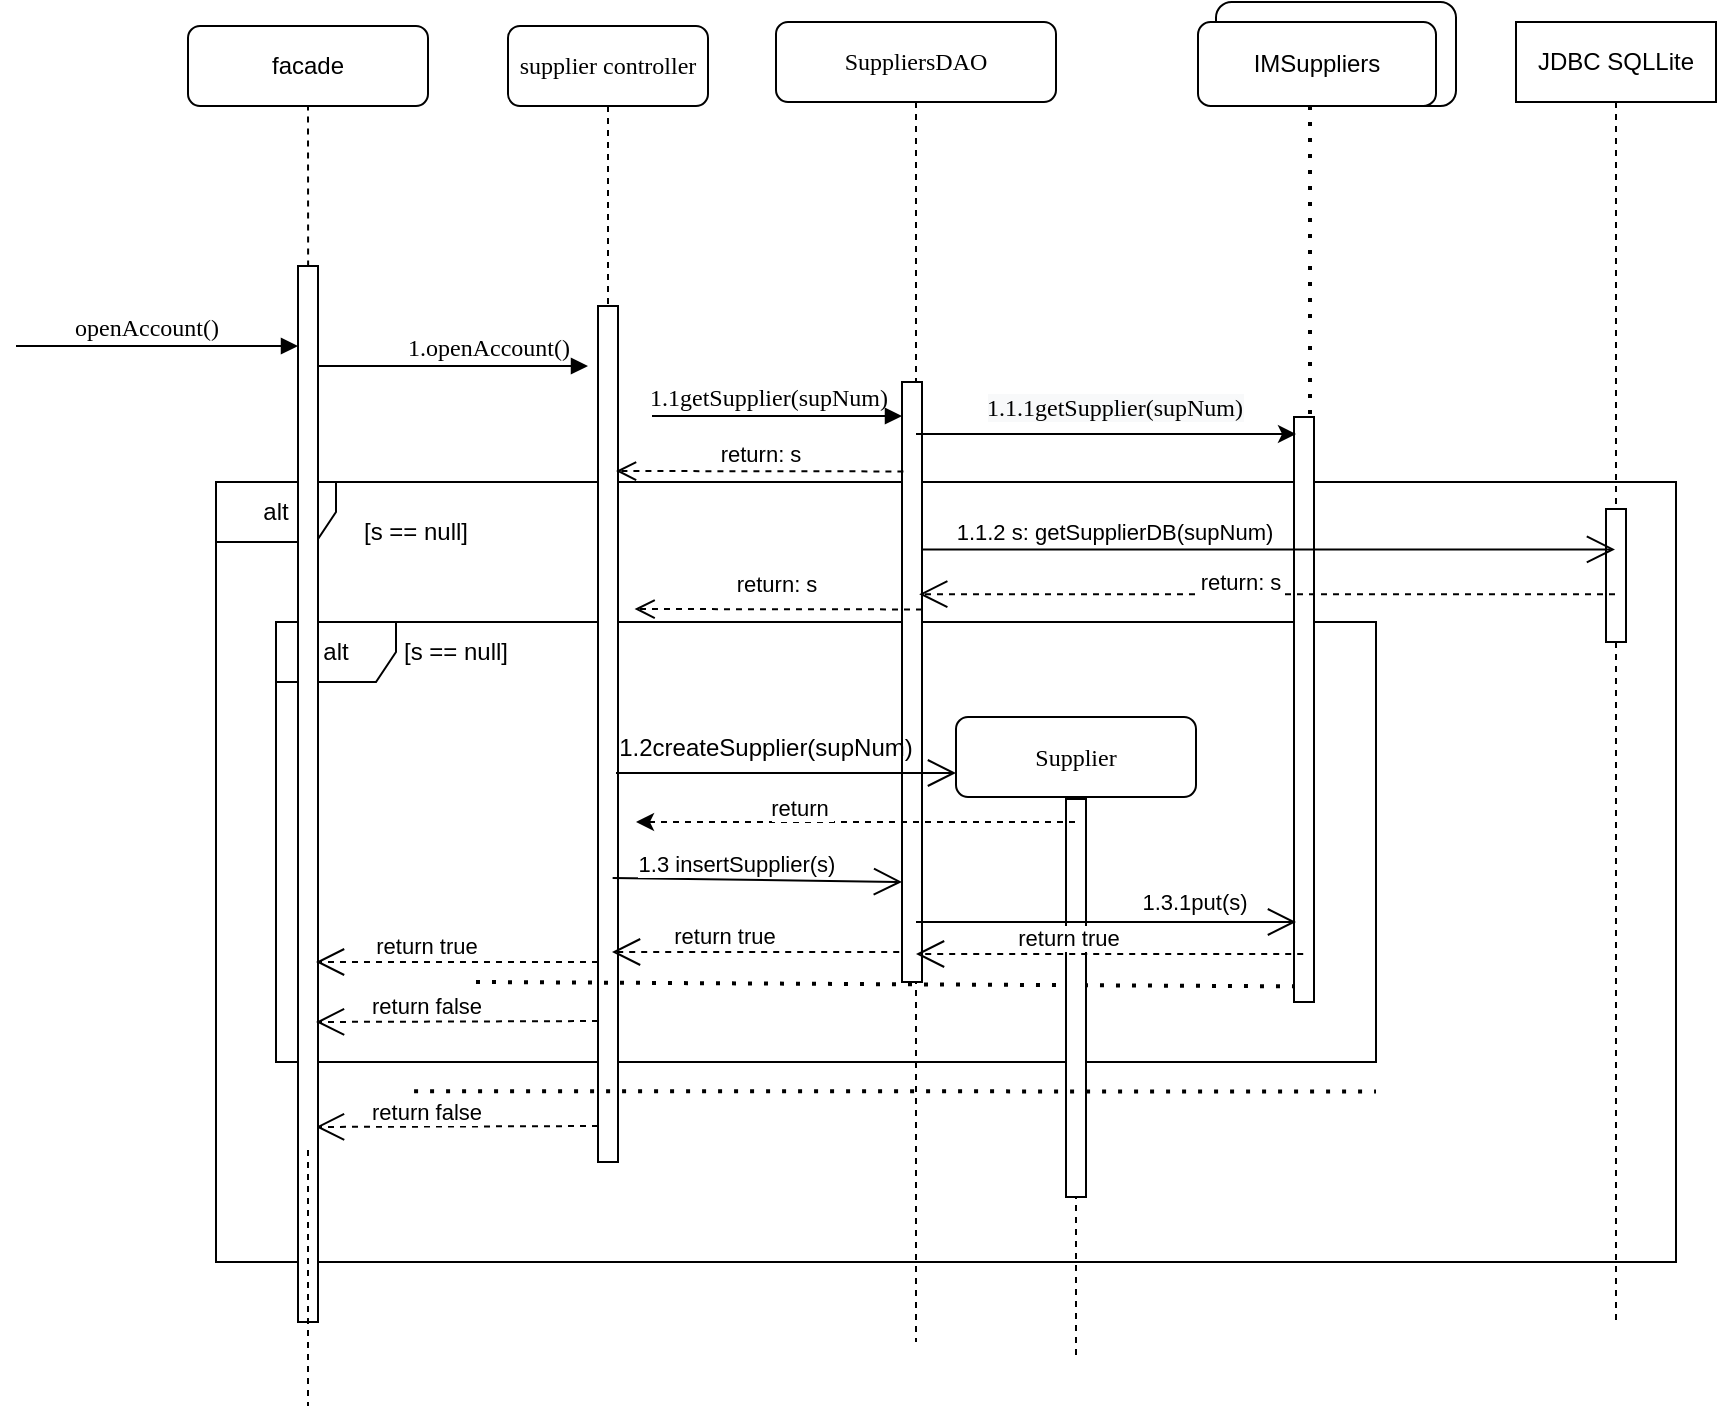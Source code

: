 <mxfile version="18.0.1" type="device" pages="2"><diagram name="Page-1" id="13e1069c-82ec-6db2-03f1-153e76fe0fe0"><mxGraphModel dx="1887" dy="1165" grid="1" gridSize="10" guides="1" tooltips="1" connect="1" arrows="1" fold="1" page="1" pageScale="1" pageWidth="1100" pageHeight="850" background="none" math="0" shadow="0"><root><mxCell id="0"/><mxCell id="1" parent="0"/><mxCell id="58ibXWCXK9CDUc-ZtWxt-2" value="" style="rounded=1;whiteSpace=wrap;html=1;" parent="1" vertex="1"><mxGeometry x="620" y="40" width="120" height="52" as="geometry"/></mxCell><mxCell id="_qRitkPvZZlxAyNF8IaX-2" value="alt" style="shape=umlFrame;whiteSpace=wrap;html=1;" parent="1" vertex="1"><mxGeometry x="120" y="280" width="730" height="390" as="geometry"/></mxCell><mxCell id="qiJSYdAQmhWg0Jd5__hP-11" value="alt" style="shape=umlFrame;whiteSpace=wrap;html=1;" parent="1" vertex="1"><mxGeometry x="150" y="350" width="550" height="220" as="geometry"/></mxCell><mxCell id="7baba1c4bc27f4b0-4" value="supplier controller" style="shape=umlLifeline;perimeter=lifelinePerimeter;whiteSpace=wrap;html=1;container=1;collapsible=0;recursiveResize=0;outlineConnect=0;rounded=1;shadow=0;comic=0;labelBackgroundColor=none;strokeWidth=1;fontFamily=Verdana;fontSize=12;align=center;" parent="1" vertex="1"><mxGeometry x="266" y="52" width="100" height="550" as="geometry"/></mxCell><mxCell id="_qRitkPvZZlxAyNF8IaX-51" value="" style="endArrow=open;endFill=1;endSize=12;html=1;rounded=0;dashed=1;exitX=0.46;exitY=0.918;exitDx=0;exitDy=0;exitPerimeter=0;" parent="7baba1c4bc27f4b0-4" edge="1"><mxGeometry width="160" relative="1" as="geometry"><mxPoint x="45" y="550.005" as="sourcePoint"/><mxPoint x="-96" y="550.49" as="targetPoint"/></mxGeometry></mxCell><mxCell id="_qRitkPvZZlxAyNF8IaX-52" value="return false" style="edgeLabel;html=1;align=center;verticalAlign=middle;resizable=0;points=[];" parent="_qRitkPvZZlxAyNF8IaX-51" vertex="1" connectable="0"><mxGeometry x="0.217" y="-8" relative="1" as="geometry"><mxPoint as="offset"/></mxGeometry></mxCell><mxCell id="7baba1c4bc27f4b0-16" value="" style="html=1;points=[];perimeter=orthogonalPerimeter;rounded=0;shadow=0;comic=0;labelBackgroundColor=none;strokeWidth=1;fontFamily=Verdana;fontSize=12;align=center;" parent="1" vertex="1"><mxGeometry x="311" y="192" width="10" height="428" as="geometry"/></mxCell><mxCell id="7baba1c4bc27f4b0-5" value="SuppliersDAO" style="shape=umlLifeline;perimeter=lifelinePerimeter;whiteSpace=wrap;html=1;container=1;collapsible=0;recursiveResize=0;outlineConnect=0;rounded=1;shadow=0;comic=0;labelBackgroundColor=none;strokeWidth=1;fontFamily=Verdana;fontSize=12;align=center;" parent="1" vertex="1"><mxGeometry x="400" y="50" width="140" height="660" as="geometry"/></mxCell><mxCell id="7baba1c4bc27f4b0-19" value="" style="html=1;points=[];perimeter=orthogonalPerimeter;rounded=0;shadow=0;comic=0;labelBackgroundColor=none;strokeWidth=1;fontFamily=Verdana;fontSize=12;align=center;" parent="7baba1c4bc27f4b0-5" vertex="1"><mxGeometry x="63" y="180" width="10" height="300" as="geometry"/></mxCell><mxCell id="_qRitkPvZZlxAyNF8IaX-4" value="return: s" style="html=1;verticalAlign=bottom;endArrow=open;dashed=1;endSize=8;rounded=0;exitX=0.071;exitY=0.174;exitDx=0;exitDy=0;exitPerimeter=0;" parent="7baba1c4bc27f4b0-5" edge="1"><mxGeometry relative="1" as="geometry"><mxPoint x="63.71" y="224.715" as="sourcePoint"/><mxPoint x="-80" y="224.5" as="targetPoint"/></mxGeometry></mxCell><mxCell id="qiJSYdAQmhWg0Jd5__hP-10" value="1.1getSupplier(supNum)" style="html=1;verticalAlign=bottom;endArrow=block;labelBackgroundColor=none;fontFamily=Verdana;fontSize=12;edgeStyle=elbowEdgeStyle;elbow=vertical;" parent="7baba1c4bc27f4b0-5" edge="1"><mxGeometry x="-0.079" relative="1" as="geometry"><mxPoint x="-62" y="197" as="sourcePoint"/><mxPoint x="63" y="196.63" as="targetPoint"/><mxPoint as="offset"/></mxGeometry></mxCell><mxCell id="_qRitkPvZZlxAyNF8IaX-36" value="return: s" style="html=1;verticalAlign=bottom;endArrow=open;dashed=1;endSize=8;rounded=0;exitX=0.071;exitY=0.174;exitDx=0;exitDy=0;exitPerimeter=0;" parent="7baba1c4bc27f4b0-5" edge="1"><mxGeometry x="0.016" y="-4" relative="1" as="geometry"><mxPoint x="73.0" y="293.715" as="sourcePoint"/><mxPoint x="-70.71" y="293.5" as="targetPoint"/><mxPoint as="offset"/></mxGeometry></mxCell><mxCell id="qiJSYdAQmhWg0Jd5__hP-7" value="openAccount()" style="html=1;verticalAlign=bottom;endArrow=block;labelBackgroundColor=none;fontFamily=Verdana;fontSize=12;edgeStyle=elbowEdgeStyle;elbow=vertical;" parent="1" target="3am9RPE8IOmOBwY_hUqz-5" edge="1"><mxGeometry x="-0.079" relative="1" as="geometry"><mxPoint x="20" y="212" as="sourcePoint"/><mxPoint x="151" y="242.08" as="targetPoint"/><mxPoint as="offset"/><Array as="points"><mxPoint x="66" y="212"/><mxPoint x="96" y="228"/></Array></mxGeometry></mxCell><mxCell id="3am9RPE8IOmOBwY_hUqz-2" value="facade" style="rounded=1;whiteSpace=wrap;html=1;" parent="1" vertex="1"><mxGeometry x="106" y="52" width="120" height="40" as="geometry"/></mxCell><mxCell id="3am9RPE8IOmOBwY_hUqz-4" value="" style="endArrow=none;dashed=1;html=1;rounded=0;entryX=0.5;entryY=1;entryDx=0;entryDy=0;exitX=0.546;exitY=0.989;exitDx=0;exitDy=0;exitPerimeter=0;startArrow=none;" parent="1" source="3am9RPE8IOmOBwY_hUqz-5" target="3am9RPE8IOmOBwY_hUqz-2" edge="1"><mxGeometry width="50" height="50" relative="1" as="geometry"><mxPoint x="36" y="282" as="sourcePoint"/><mxPoint x="86" y="232" as="targetPoint"/></mxGeometry></mxCell><mxCell id="3am9RPE8IOmOBwY_hUqz-5" value="" style="html=1;points=[];perimeter=orthogonalPerimeter;rounded=0;shadow=0;comic=0;labelBackgroundColor=none;strokeWidth=1;fontFamily=Verdana;fontSize=12;align=center;" parent="1" vertex="1"><mxGeometry x="161" y="172" width="10" height="528" as="geometry"/></mxCell><mxCell id="3am9RPE8IOmOBwY_hUqz-6" value="" style="endArrow=none;dashed=1;html=1;rounded=0;entryX=0.5;entryY=1;entryDx=0;entryDy=0;" parent="1" edge="1"><mxGeometry width="50" height="50" relative="1" as="geometry"><mxPoint x="166" y="614" as="sourcePoint"/><mxPoint x="166" y="742" as="targetPoint"/></mxGeometry></mxCell><mxCell id="3am9RPE8IOmOBwY_hUqz-7" value="1.openAccount()" style="html=1;verticalAlign=bottom;endArrow=block;labelBackgroundColor=none;fontFamily=Verdana;fontSize=12;edgeStyle=elbowEdgeStyle;elbow=vertical;" parent="1" source="3am9RPE8IOmOBwY_hUqz-5" edge="1"><mxGeometry x="0.259" relative="1" as="geometry"><mxPoint x="171" y="232" as="sourcePoint"/><mxPoint x="306" y="222" as="targetPoint"/><mxPoint as="offset"/><Array as="points"><mxPoint x="171" y="222"/></Array></mxGeometry></mxCell><mxCell id="CHIJ8RfYEgS4CpfSAj5r-2" value="IMSuppliers" style="rounded=1;whiteSpace=wrap;html=1;" parent="1" vertex="1"><mxGeometry x="611" y="50" width="119" height="42" as="geometry"/></mxCell><mxCell id="CHIJ8RfYEgS4CpfSAj5r-4" value="" style="endArrow=none;dashed=1;html=1;dashPattern=1 3;strokeWidth=2;rounded=0;entryX=1;entryY=0.435;entryDx=0;entryDy=0;entryPerimeter=0;" parent="1" edge="1"><mxGeometry width="50" height="50" relative="1" as="geometry"><mxPoint x="250" y="530" as="sourcePoint"/><mxPoint x="669" y="532.23" as="targetPoint"/></mxGeometry></mxCell><mxCell id="_qRitkPvZZlxAyNF8IaX-8" value="Supplier" style="shape=umlLifeline;perimeter=lifelinePerimeter;whiteSpace=wrap;html=1;container=1;collapsible=0;recursiveResize=0;outlineConnect=0;rounded=1;shadow=0;comic=0;labelBackgroundColor=none;strokeWidth=1;fontFamily=Verdana;fontSize=12;align=center;" parent="1" vertex="1"><mxGeometry x="490" y="397.5" width="120" height="319" as="geometry"/></mxCell><mxCell id="_qRitkPvZZlxAyNF8IaX-9" value="" style="html=1;points=[];perimeter=orthogonalPerimeter;rounded=0;shadow=0;comic=0;labelBackgroundColor=none;strokeWidth=1;fontFamily=Verdana;fontSize=12;align=center;" parent="_qRitkPvZZlxAyNF8IaX-8" vertex="1"><mxGeometry x="55" y="41" width="10" height="199" as="geometry"/></mxCell><mxCell id="_qRitkPvZZlxAyNF8IaX-15" value="" style="rounded=0;whiteSpace=wrap;html=1;" parent="1" vertex="1"><mxGeometry x="659" y="247.5" width="10" height="292.5" as="geometry"/></mxCell><mxCell id="_qRitkPvZZlxAyNF8IaX-16" value="" style="endArrow=none;dashed=1;html=1;dashPattern=1 3;strokeWidth=2;rounded=0;exitX=0.5;exitY=1;exitDx=0;exitDy=0;" parent="1" edge="1"><mxGeometry width="50" height="50" relative="1" as="geometry"><mxPoint x="667" y="92" as="sourcePoint"/><mxPoint x="667" y="247.5" as="targetPoint"/></mxGeometry></mxCell><mxCell id="_qRitkPvZZlxAyNF8IaX-17" value="" style="endArrow=classic;html=1;rounded=0;" parent="1" source="7baba1c4bc27f4b0-5" edge="1"><mxGeometry width="50" height="50" relative="1" as="geometry"><mxPoint x="475.47" y="284.3" as="sourcePoint"/><mxPoint x="660" y="256" as="targetPoint"/></mxGeometry></mxCell><mxCell id="_qRitkPvZZlxAyNF8IaX-18" value="&lt;span style=&quot;font-family: Verdana; font-size: 12px; background-color: rgb(248, 249, 250);&quot;&gt;1.1.1getSupplier(supNum)&lt;/span&gt;" style="edgeLabel;html=1;align=center;verticalAlign=middle;resizable=0;points=[];" parent="_qRitkPvZZlxAyNF8IaX-17" vertex="1" connectable="0"><mxGeometry x="0.14" y="6" relative="1" as="geometry"><mxPoint x="-10" y="-7" as="offset"/></mxGeometry></mxCell><mxCell id="_qRitkPvZZlxAyNF8IaX-12" value="" style="endArrow=none;dashed=1;html=1;dashPattern=1 3;strokeWidth=2;rounded=0;exitX=-0.002;exitY=0.711;exitDx=0;exitDy=0;exitPerimeter=0;" parent="1" edge="1"><mxGeometry width="50" height="50" relative="1" as="geometry"><mxPoint x="219.04" y="584.635" as="sourcePoint"/><mxPoint x="700" y="584.72" as="targetPoint"/></mxGeometry></mxCell><mxCell id="_qRitkPvZZlxAyNF8IaX-24" value="[s == null]" style="text;html=1;strokeColor=none;fillColor=none;align=center;verticalAlign=middle;whiteSpace=wrap;rounded=0;" parent="1" vertex="1"><mxGeometry x="210" y="350" width="60" height="30" as="geometry"/></mxCell><mxCell id="_qRitkPvZZlxAyNF8IaX-25" value="" style="endArrow=open;endFill=1;endSize=12;html=1;rounded=0;" parent="1" edge="1"><mxGeometry width="160" relative="1" as="geometry"><mxPoint x="320" y="425.5" as="sourcePoint"/><mxPoint x="490" y="425.5" as="targetPoint"/></mxGeometry></mxCell><mxCell id="_qRitkPvZZlxAyNF8IaX-26" value="1.2createSupplier(supNum)" style="text;html=1;strokeColor=none;fillColor=none;align=center;verticalAlign=middle;whiteSpace=wrap;rounded=0;" parent="1" vertex="1"><mxGeometry x="330" y="397.5" width="130" height="30" as="geometry"/></mxCell><mxCell id="_qRitkPvZZlxAyNF8IaX-28" value="" style="endArrow=classic;html=1;rounded=0;dashed=1;" parent="1" source="_qRitkPvZZlxAyNF8IaX-8" edge="1"><mxGeometry width="50" height="50" relative="1" as="geometry"><mxPoint x="340" y="415.5" as="sourcePoint"/><mxPoint x="330" y="450" as="targetPoint"/></mxGeometry></mxCell><mxCell id="_qRitkPvZZlxAyNF8IaX-30" value="return&amp;nbsp;" style="edgeLabel;html=1;align=center;verticalAlign=middle;resizable=0;points=[];" parent="_qRitkPvZZlxAyNF8IaX-28" vertex="1" connectable="0"><mxGeometry x="0.249" y="-7" relative="1" as="geometry"><mxPoint as="offset"/></mxGeometry></mxCell><mxCell id="_qRitkPvZZlxAyNF8IaX-37" value="" style="endArrow=open;endFill=1;endSize=12;html=1;rounded=0;" parent="1" edge="1"><mxGeometry width="160" relative="1" as="geometry"><mxPoint x="318.324" y="478" as="sourcePoint"/><mxPoint x="463" y="480" as="targetPoint"/></mxGeometry></mxCell><mxCell id="_qRitkPvZZlxAyNF8IaX-38" value="1.3 insertSupplier(s)" style="edgeLabel;html=1;align=center;verticalAlign=middle;resizable=0;points=[];" parent="_qRitkPvZZlxAyNF8IaX-37" vertex="1" connectable="0"><mxGeometry x="-0.264" y="9" relative="1" as="geometry"><mxPoint x="8" y="1" as="offset"/></mxGeometry></mxCell><mxCell id="_qRitkPvZZlxAyNF8IaX-39" value="" style="endArrow=open;endFill=1;endSize=12;html=1;rounded=0;" parent="1" source="7baba1c4bc27f4b0-5" edge="1"><mxGeometry width="160" relative="1" as="geometry"><mxPoint x="450" y="380" as="sourcePoint"/><mxPoint x="660" y="500" as="targetPoint"/></mxGeometry></mxCell><mxCell id="_qRitkPvZZlxAyNF8IaX-40" value="1.3.1put(s)" style="edgeLabel;html=1;align=center;verticalAlign=middle;resizable=0;points=[];" parent="_qRitkPvZZlxAyNF8IaX-39" vertex="1" connectable="0"><mxGeometry x="0.462" y="10" relative="1" as="geometry"><mxPoint as="offset"/></mxGeometry></mxCell><mxCell id="_qRitkPvZZlxAyNF8IaX-43" value="" style="endArrow=open;endFill=1;endSize=12;html=1;rounded=0;dashed=1;exitX=0.46;exitY=0.918;exitDx=0;exitDy=0;exitPerimeter=0;" parent="1" source="_qRitkPvZZlxAyNF8IaX-15" edge="1"><mxGeometry width="160" relative="1" as="geometry"><mxPoint x="420" y="500" as="sourcePoint"/><mxPoint x="470" y="516" as="targetPoint"/></mxGeometry></mxCell><mxCell id="_qRitkPvZZlxAyNF8IaX-44" value="return true" style="edgeLabel;html=1;align=center;verticalAlign=middle;resizable=0;points=[];" parent="_qRitkPvZZlxAyNF8IaX-43" vertex="1" connectable="0"><mxGeometry x="0.217" y="-8" relative="1" as="geometry"><mxPoint as="offset"/></mxGeometry></mxCell><mxCell id="_qRitkPvZZlxAyNF8IaX-45" value="" style="endArrow=open;endFill=1;endSize=12;html=1;rounded=0;dashed=1;exitX=0.46;exitY=0.918;exitDx=0;exitDy=0;exitPerimeter=0;" parent="1" edge="1"><mxGeometry width="160" relative="1" as="geometry"><mxPoint x="461.6" y="515.015" as="sourcePoint"/><mxPoint x="318" y="515" as="targetPoint"/></mxGeometry></mxCell><mxCell id="_qRitkPvZZlxAyNF8IaX-46" value="return true" style="edgeLabel;html=1;align=center;verticalAlign=middle;resizable=0;points=[];" parent="_qRitkPvZZlxAyNF8IaX-45" vertex="1" connectable="0"><mxGeometry x="0.217" y="-8" relative="1" as="geometry"><mxPoint as="offset"/></mxGeometry></mxCell><mxCell id="_qRitkPvZZlxAyNF8IaX-47" value="" style="endArrow=open;endFill=1;endSize=12;html=1;rounded=0;dashed=1;exitX=0.46;exitY=0.918;exitDx=0;exitDy=0;exitPerimeter=0;" parent="1" edge="1"><mxGeometry width="160" relative="1" as="geometry"><mxPoint x="311.0" y="520.015" as="sourcePoint"/><mxPoint x="170" y="520" as="targetPoint"/></mxGeometry></mxCell><mxCell id="_qRitkPvZZlxAyNF8IaX-48" value="return true" style="edgeLabel;html=1;align=center;verticalAlign=middle;resizable=0;points=[];" parent="_qRitkPvZZlxAyNF8IaX-47" vertex="1" connectable="0"><mxGeometry x="0.217" y="-8" relative="1" as="geometry"><mxPoint as="offset"/></mxGeometry></mxCell><mxCell id="_qRitkPvZZlxAyNF8IaX-49" value="" style="endArrow=open;endFill=1;endSize=12;html=1;rounded=0;dashed=1;exitX=0.46;exitY=0.918;exitDx=0;exitDy=0;exitPerimeter=0;" parent="1" edge="1"><mxGeometry width="160" relative="1" as="geometry"><mxPoint x="311.0" y="549.515" as="sourcePoint"/><mxPoint x="170" y="550" as="targetPoint"/></mxGeometry></mxCell><mxCell id="_qRitkPvZZlxAyNF8IaX-50" value="return false" style="edgeLabel;html=1;align=center;verticalAlign=middle;resizable=0;points=[];" parent="_qRitkPvZZlxAyNF8IaX-49" vertex="1" connectable="0"><mxGeometry x="0.217" y="-8" relative="1" as="geometry"><mxPoint as="offset"/></mxGeometry></mxCell><mxCell id="_XRKJJJJaYl26wnNHL1j-2" value="JDBC SQLLite" style="shape=umlLifeline;perimeter=lifelinePerimeter;whiteSpace=wrap;html=1;container=1;collapsible=0;recursiveResize=0;outlineConnect=0;" parent="1" vertex="1"><mxGeometry x="770" y="50" width="100" height="650" as="geometry"/></mxCell><mxCell id="_XRKJJJJaYl26wnNHL1j-3" value="" style="html=1;points=[];perimeter=orthogonalPerimeter;" parent="_XRKJJJJaYl26wnNHL1j-2" vertex="1"><mxGeometry x="45" y="243.5" width="10" height="66.5" as="geometry"/></mxCell><mxCell id="_XRKJJJJaYl26wnNHL1j-4" value="" style="endArrow=open;endFill=1;endSize=12;html=1;rounded=0;exitX=1.02;exitY=0.279;exitDx=0;exitDy=0;exitPerimeter=0;" parent="1" source="7baba1c4bc27f4b0-19" target="_XRKJJJJaYl26wnNHL1j-2" edge="1"><mxGeometry width="160" relative="1" as="geometry"><mxPoint x="350" y="530" as="sourcePoint"/><mxPoint x="510" y="530" as="targetPoint"/></mxGeometry></mxCell><mxCell id="_XRKJJJJaYl26wnNHL1j-5" value="&lt;span style=&quot;text-align: left;&quot;&gt;1.1.2 s: getSupplierDB(supNum)&lt;/span&gt;" style="edgeLabel;html=1;align=center;verticalAlign=middle;resizable=0;points=[];" parent="_XRKJJJJaYl26wnNHL1j-4" vertex="1" connectable="0"><mxGeometry x="-0.07" y="7" relative="1" as="geometry"><mxPoint x="-65" y="-2" as="offset"/></mxGeometry></mxCell><mxCell id="_XRKJJJJaYl26wnNHL1j-6" value="" style="endArrow=open;endFill=1;endSize=12;html=1;rounded=0;entryX=0.86;entryY=0.327;entryDx=0;entryDy=0;entryPerimeter=0;dashed=1;" parent="1" edge="1"><mxGeometry width="160" relative="1" as="geometry"><mxPoint x="819.5" y="336.1" as="sourcePoint"/><mxPoint x="471.6" y="336.1" as="targetPoint"/></mxGeometry></mxCell><mxCell id="_XRKJJJJaYl26wnNHL1j-7" value="return: s" style="edgeLabel;html=1;align=center;verticalAlign=middle;resizable=0;points=[];" parent="_XRKJJJJaYl26wnNHL1j-6" vertex="1" connectable="0"><mxGeometry x="0.077" y="-6" relative="1" as="geometry"><mxPoint as="offset"/></mxGeometry></mxCell><mxCell id="_qRitkPvZZlxAyNF8IaX-7" value="[s == null]" style="text;html=1;strokeColor=none;fillColor=none;align=center;verticalAlign=middle;whiteSpace=wrap;rounded=0;" parent="1" vertex="1"><mxGeometry x="190" y="290" width="60" height="30" as="geometry"/></mxCell></root></mxGraphModel></diagram><diagram id="H80I5GDH5ZVXkN1t1D8y" name="‫עמוד-2‬"><mxGraphModel dx="1038" dy="641" grid="1" gridSize="10" guides="1" tooltips="1" connect="1" arrows="1" fold="1" page="1" pageScale="1" pageWidth="827" pageHeight="1169" math="0" shadow="0"><root><mxCell id="0"/><mxCell id="1" parent="0"/><mxCell id="sq8aVNkXBORxOVZNvRjL-3" value="" style="edgeStyle=orthogonalEdgeStyle;rounded=0;orthogonalLoop=1;jettySize=auto;html=1;entryX=0;entryY=0.5;entryDx=0;entryDy=0;" parent="1" source="VkVf8ZB-zCaxoSJQx4sO-1" target="Lv47tR8gfTzNIEC47p7l-1" edge="1"><mxGeometry relative="1" as="geometry"><mxPoint x="350" y="270" as="targetPoint"/></mxGeometry></mxCell><mxCell id="VkVf8ZB-zCaxoSJQx4sO-1" value="Facade" style="rounded=0;whiteSpace=wrap;html=1;" parent="1" vertex="1"><mxGeometry x="130" y="240" width="120" height="60" as="geometry"/></mxCell><mxCell id="VkVf8ZB-zCaxoSJQx4sO-2" value="" style="endArrow=classic;html=1;rounded=0;entryX=0;entryY=0.5;entryDx=0;entryDy=0;" parent="1" target="VkVf8ZB-zCaxoSJQx4sO-1" edge="1"><mxGeometry width="50" height="50" relative="1" as="geometry"><mxPoint x="10" y="270" as="sourcePoint"/><mxPoint x="90" y="250" as="targetPoint"/><Array as="points"><mxPoint x="80" y="270"/></Array></mxGeometry></mxCell><mxCell id="Lv47tR8gfTzNIEC47p7l-1" value="SupplierController" style="rounded=0;whiteSpace=wrap;html=1;" parent="1" vertex="1"><mxGeometry x="457" y="240" width="113" height="60" as="geometry"/></mxCell><mxCell id="9s9gdi3t-0hz37na73MD-1" value="SuppliersDAO" style="rounded=0;whiteSpace=wrap;html=1;" parent="1" vertex="1"><mxGeometry x="440.25" y="405" width="120" height="60" as="geometry"/></mxCell><mxCell id="sq8aVNkXBORxOVZNvRjL-1" value="Supplier" style="rounded=0;whiteSpace=wrap;html=1;" parent="1" vertex="1"><mxGeometry x="130" y="405" width="120" height="60" as="geometry"/></mxCell><mxCell id="sq8aVNkXBORxOVZNvRjL-4" value="" style="endArrow=classic;html=1;rounded=0;exitX=0.5;exitY=1;exitDx=0;exitDy=0;" parent="1" source="Lv47tR8gfTzNIEC47p7l-1" edge="1"><mxGeometry width="50" height="50" relative="1" as="geometry"><mxPoint x="360" y="510" as="sourcePoint"/><mxPoint x="514" y="400" as="targetPoint"/></mxGeometry></mxCell><mxCell id="sq8aVNkXBORxOVZNvRjL-5" value="" style="endArrow=classic;html=1;rounded=0;exitX=0;exitY=0.5;exitDx=0;exitDy=0;entryX=1;entryY=0.5;entryDx=0;entryDy=0;startArrow=diamondThin;startFill=0;endSize=6;startSize=13;" parent="1" source="9s9gdi3t-0hz37na73MD-1" target="sq8aVNkXBORxOVZNvRjL-1" edge="1"><mxGeometry width="50" height="50" relative="1" as="geometry"><mxPoint x="340" y="475" as="sourcePoint"/><mxPoint x="390" y="425" as="targetPoint"/></mxGeometry></mxCell><mxCell id="gc55M4ZZkSTREBPIJ6he-1" value="openAccount(supNum)" style="text;html=1;strokeColor=none;fillColor=none;align=center;verticalAlign=middle;whiteSpace=wrap;rounded=0;" parent="1" vertex="1"><mxGeometry x="20" y="230" width="90" height="30" as="geometry"/></mxCell><mxCell id="ghEKPzVgj3SuqiD-xFJ4-1" value="&lt;span style=&quot;color: rgb(0, 0, 0); font-family: Helvetica; font-size: 12px; font-style: normal; font-variant-ligatures: normal; font-variant-caps: normal; font-weight: 400; letter-spacing: normal; orphans: 2; text-align: center; text-indent: 0px; text-transform: none; widows: 2; word-spacing: 0px; -webkit-text-stroke-width: 0px; background-color: rgb(248, 249, 250); text-decoration-thickness: initial; text-decoration-style: initial; text-decoration-color: initial; float: none; display: inline !important;&quot;&gt;1. openAccount(supNum)&lt;/span&gt;" style="text;whiteSpace=wrap;html=1;" parent="1" vertex="1"><mxGeometry x="290" y="235" width="140" height="30" as="geometry"/></mxCell><mxCell id="6gYbAhgyDLb5zds-iA-w-1" value="1.1 s: getSupplier(supNumber)" style="text;html=1;strokeColor=none;fillColor=none;align=center;verticalAlign=middle;whiteSpace=wrap;rounded=0;" parent="1" vertex="1"><mxGeometry x="522.63" y="320" width="177.37" height="30" as="geometry"/></mxCell><mxCell id="9obyRZyguY46jQpZ9AgQ-1" value="&lt;span style=&quot;&quot;&gt;IMSuppliers&lt;/span&gt;" style="rounded=0;whiteSpace=wrap;html=1;" parent="1" vertex="1"><mxGeometry x="440.25" y="570" width="120" height="60" as="geometry"/></mxCell><mxCell id="Z7_etDlPC2PpPr_4AR9B-1" value="" style="endArrow=classic;html=1;rounded=0;entryX=0.5;entryY=0;entryDx=0;entryDy=0;exitX=0.5;exitY=1;exitDx=0;exitDy=0;startArrow=diamondThin;startFill=1;startSize=12;" parent="1" source="9s9gdi3t-0hz37na73MD-1" target="9obyRZyguY46jQpZ9AgQ-1" edge="1"><mxGeometry width="50" height="50" relative="1" as="geometry"><mxPoint x="510" y="485" as="sourcePoint"/><mxPoint x="520" y="415" as="targetPoint"/></mxGeometry></mxCell><mxCell id="hiFaQ1riNloa2heb6R9O-1" value="1.1.1 getSupplier(supNum)" style="text;html=1;strokeColor=none;fillColor=none;align=center;verticalAlign=middle;whiteSpace=wrap;rounded=0;" parent="1" vertex="1"><mxGeometry x="510.63" y="490" width="159" height="30" as="geometry"/></mxCell><mxCell id="mu_8_pg2hCSrJMcrIu5M-1" value="&lt;span style=&quot;color: rgba(0, 0, 0, 0); font-family: monospace; font-size: 0px; text-align: start;&quot;&gt;%3CmxGraphModel%3E%3Croot%3E%3CmxCell%20id%3D%220%22%2F%3E%3CmxCell%20id%3D%221%22%20parent%3D%220%22%2F%3E%3CmxCell%20id%3D%222%22%20value%3D%22dispatch%22%20style%3D%22html%3D1%3BverticalAlign%3Dbottom%3BendArrow%3Dblock%3BlabelBackgroundColor%3Dnone%3BfontFamily%3DVerdana%3BfontSize%3D12%3Belbow%3Dvertical%3BedgeStyle%3DorthogonalEdgeStyle%3Bcurved%3D1%3BentryX%3D1%3BentryY%3D0.286%3BentryPerimeter%3D0%3BexitX%3D1.038%3BexitY%3D0.345%3BexitPerimeter%3D0%3B%22%20edge%3D%221%22%20parent%3D%221%22%3E%3CmxGeometry%20relative%3D%221%22%20as%3D%22geometry%22%3E%3CmxPoint%20x%3D%22595.38%22%20y%3D%22282.1%22%20as%3D%22sourcePoint%22%2F%3E%3CmxPoint%20x%3D%22600%22%20y%3D%22320.02%22%20as%3D%22targetPoint%22%2F%3E%3CArray%20as%3D%22points%22%3E%3CmxPoint%20x%3D%22650%22%20y%3D%22282%22%2F%3E%3CmxPoint%20x%3D%22650%22%20y%3D%22320%22%2F%3E%3C%2FArray%3E%3C%2FmxGeometry%3E%3C%2FmxCell%3E%3C%2Froot%3E%3C%2FmxGraphModel%3E&lt;/span&gt;&lt;span style=&quot;color: rgba(0, 0, 0, 0); font-family: monospace; font-size: 0px; text-align: start;&quot;&gt;%3CmxGraphModel%3E%3Croot%3E%3CmxCell%20id%3D%220%22%2F%3E%3CmxCell%20id%3D%221%22%20parent%3D%220%22%2F%3E%3CmxCell%20id%3D%222%22%20value%3D%22dispatch%22%20style%3D%22html%3D1%3BverticalAlign%3Dbottom%3BendArrow%3Dblock%3BlabelBackgroundColor%3Dnone%3BfontFamily%3DVerdana%3BfontSize%3D12%3Belbow%3Dvertical%3BedgeStyle%3DorthogonalEdgeStyle%3Bcurved%3D1%3BentryX%3D1%3BentryY%3D0.286%3BentryPerimeter%3D0%3BexitX%3D1.038%3BexitY%3D0.345%3BexitPerimeter%3D0%3B%22%20edge%3D%221%22%20parent%3D%221%22%3E%3CmxGeometry%20relative%3D%221%22%20as%3D%22geometry%22%3E%3CmxPoint%20x%3D%22595.38%22%20y%3D%22282.1%22%20as%3D%22sourcePoint%22%2F%3E%3CmxPoint%20x%3D%22600%22%20y%3D%22320.02%22%20as%3D%22targetPoint%22%2F%3E%3CArray%20as%3D%22points%22%3E%3CmxPoint%20x%3D%22650%22%20y%3D%22282%22%2F%3E%3CmxPoint%20x%3D%22650%22%20y%3D%22320%22%2F%3E%3C%2FArray%3E%3C%2FmxGeometry%3E%3C%2FmxCell%3E%3C%2Froot%3E%3C%2FmxGraphModel%3E&lt;/span&gt;" style="html=1;verticalAlign=bottom;endArrow=block;labelBackgroundColor=none;fontFamily=Verdana;fontSize=12;elbow=vertical;edgeStyle=orthogonalEdgeStyle;entryX=0;entryY=0.5;entryDx=0;entryDy=0;rounded=0;" parent="1" target="FG78GqJZirtzVLuu_Kxy-1" edge="1"><mxGeometry x="0.324" y="55" relative="1" as="geometry"><mxPoint x="560" y="455" as="sourcePoint"/><mxPoint x="580.02" y="453.96" as="targetPoint"/><Array as="points"><mxPoint x="560" y="455"/></Array><mxPoint x="50" y="-33" as="offset"/></mxGeometry></mxCell><mxCell id="7CGH-IncPUJrVFyxHeM6-1" value="1.2createSupplier(supNum)" style="text;html=1;strokeColor=none;fillColor=none;align=center;verticalAlign=middle;whiteSpace=wrap;rounded=0;" parent="1" vertex="1"><mxGeometry x="275.75" y="400" width="164.5" height="30" as="geometry"/></mxCell><mxCell id="an7rwo6MC8CXullkixdV-1" value="&lt;span style=&quot;font-size: 11px; background-color: rgb(255, 255, 255);&quot;&gt;1.3 insertSupplier(s)&lt;/span&gt;" style="text;html=1;strokeColor=none;fillColor=none;align=center;verticalAlign=middle;whiteSpace=wrap;rounded=0;" parent="1" vertex="1"><mxGeometry x="496" y="350" width="170" height="30" as="geometry"/></mxCell><mxCell id="xeDNAUgZGVA9QHI_Th8_-1" value="&lt;span style=&quot;font-size: 11px; background-color: rgb(255, 255, 255);&quot;&gt;1.3.1 put(s)&lt;/span&gt;" style="text;html=1;strokeColor=none;fillColor=none;align=center;verticalAlign=middle;whiteSpace=wrap;rounded=0;" parent="1" vertex="1"><mxGeometry x="517" y="520" width="70" height="30" as="geometry"/></mxCell><mxCell id="A5rubRsei-1McRT3nMHq-1" value="&lt;span style=&quot;font-size: 11px; text-align: left; background-color: rgb(255, 255, 255);&quot;&gt;1.1.2 s: getSupplierDB(supNum)&lt;/span&gt;" style="text;html=1;strokeColor=none;fillColor=none;align=center;verticalAlign=middle;whiteSpace=wrap;rounded=0;" parent="1" vertex="1"><mxGeometry x="550" y="410" width="170" height="30" as="geometry"/></mxCell><mxCell id="FG78GqJZirtzVLuu_Kxy-1" value="&lt;span style=&quot;&quot;&gt;JDBC SQLLite&lt;/span&gt;" style="html=1;" parent="1" vertex="1"><mxGeometry x="700" y="430" width="110" height="50" as="geometry"/></mxCell><mxCell id="L6nc9MysvF6fdQSP8pbU-2" value="" style="endArrow=classic;html=1;rounded=0;strokeWidth=3;exitX=0.583;exitY=0.933;exitDx=0;exitDy=0;exitPerimeter=0;" parent="1" source="7CGH-IncPUJrVFyxHeM6-1" edge="1"><mxGeometry width="50" height="50" relative="1" as="geometry"><mxPoint x="350" y="470" as="sourcePoint"/><mxPoint x="320" y="428" as="targetPoint"/></mxGeometry></mxCell><mxCell id="L6nc9MysvF6fdQSP8pbU-3" value="" style="endArrow=classic;html=1;rounded=0;strokeWidth=3;exitX=0.583;exitY=0.933;exitDx=0;exitDy=0;exitPerimeter=0;" parent="1" edge="1"><mxGeometry width="50" height="50" relative="1" as="geometry"><mxPoint x="332.17" y="260.01" as="sourcePoint"/><mxPoint x="383.823" y="260" as="targetPoint"/></mxGeometry></mxCell><mxCell id="L6nc9MysvF6fdQSP8pbU-4" value="" style="endArrow=classic;html=1;rounded=0;strokeWidth=3;exitX=0;exitY=0.5;exitDx=0;exitDy=0;" parent="1" source="6gYbAhgyDLb5zds-iA-w-1" edge="1"><mxGeometry width="50" height="50" relative="1" as="geometry"><mxPoint x="480.0" y="364.51" as="sourcePoint"/><mxPoint x="523" y="370" as="targetPoint"/></mxGeometry></mxCell><mxCell id="L6nc9MysvF6fdQSP8pbU-5" value="" style="endArrow=classic;html=1;rounded=0;strokeWidth=3;exitX=0.348;exitY=1.187;exitDx=0;exitDy=0;entryX=0.635;entryY=1.213;entryDx=0;entryDy=0;entryPerimeter=0;exitPerimeter=0;" parent="1" source="A5rubRsei-1McRT3nMHq-1" target="A5rubRsei-1McRT3nMHq-1" edge="1"><mxGeometry width="50" height="50" relative="1" as="geometry"><mxPoint x="532.63" y="345" as="sourcePoint"/><mxPoint x="533" y="380" as="targetPoint"/></mxGeometry></mxCell><mxCell id="L6nc9MysvF6fdQSP8pbU-6" value="" style="endArrow=classic;html=1;rounded=0;strokeWidth=3;" parent="1" edge="1"><mxGeometry width="50" height="50" relative="1" as="geometry"><mxPoint x="510" y="500" as="sourcePoint"/><mxPoint x="510" y="550" as="targetPoint"/></mxGeometry></mxCell><mxCell id="L6nc9MysvF6fdQSP8pbU-7" value="" style="endArrow=classic;html=1;rounded=0;strokeWidth=3;exitX=0.253;exitY=1.24;exitDx=0;exitDy=0;exitPerimeter=0;entryX=0.902;entryY=1.187;entryDx=0;entryDy=0;entryPerimeter=0;" parent="1" edge="1"><mxGeometry width="50" height="50" relative="1" as="geometry"><mxPoint x="42.77" y="262.2" as="sourcePoint"/><mxPoint x="101.18" y="260.61" as="targetPoint"/></mxGeometry></mxCell></root></mxGraphModel></diagram></mxfile>